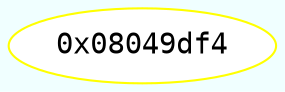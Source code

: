 digraph code {
	graph [bgcolor=azure fontsize=8 fontname="Courier" splines="ortho"];
	node [fillcolor=gray style=filled];
	edge [arrowhead="normal"];
	"0x08049df4" [URL="sym.e/0x08049df4", fillcolor="white",color="yellow", fontname="Courier",label="0x08049df4"]
}
